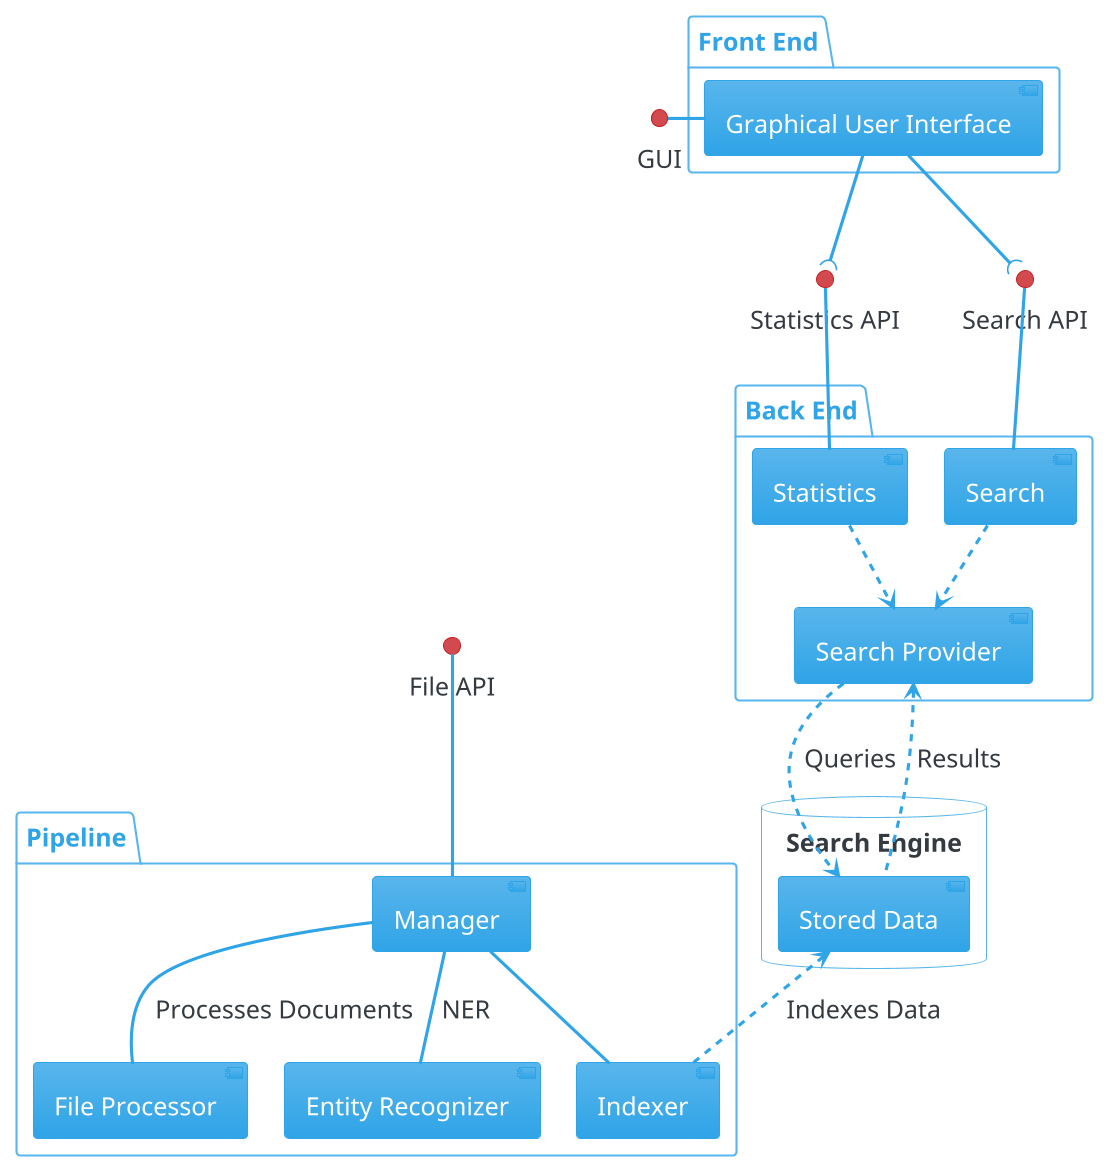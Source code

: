 @startuml
!theme cerulean
skinparam DefaultFontSize 24

package "Front End" {
    component [Graphical User Interface] as GUI
}

package "Back End" {
    component [Search]
    component [Statistics]
    component [Search Provider]
}
 
package "Pipeline" {
    [Manager]
    [File Processor]
    [Entity Recognizer]
    [Indexer]
}

interface "Search API" as Search_API
interface "Statistics API" as Stats_API
interface "File API" as File_API
interface "GUI" as GUI_API

database "Search Engine" {
    [Stored Data]
}

[Search] -up- Search_API
[Statistics] -up- Stats_API
GUI -down-( Search_API
GUI -down-( Stats_API
[Search Provider] .down.> [Stored Data] : Queries
[Stored Data] .up.> [Search Provider] : Results
[Search] ..> [Search Provider]
[Statistics] ..> [Search Provider]
[Indexer] .up.> [Stored Data] : Indexes Data
[Manager] -- [File Processor] : Processes Documents
[Manager] -- [Entity Recognizer] : NER
[Manager] -- [Indexer]
[Manager] -up- File_API
[GUI] -left- "GUI_API"

@enduml
